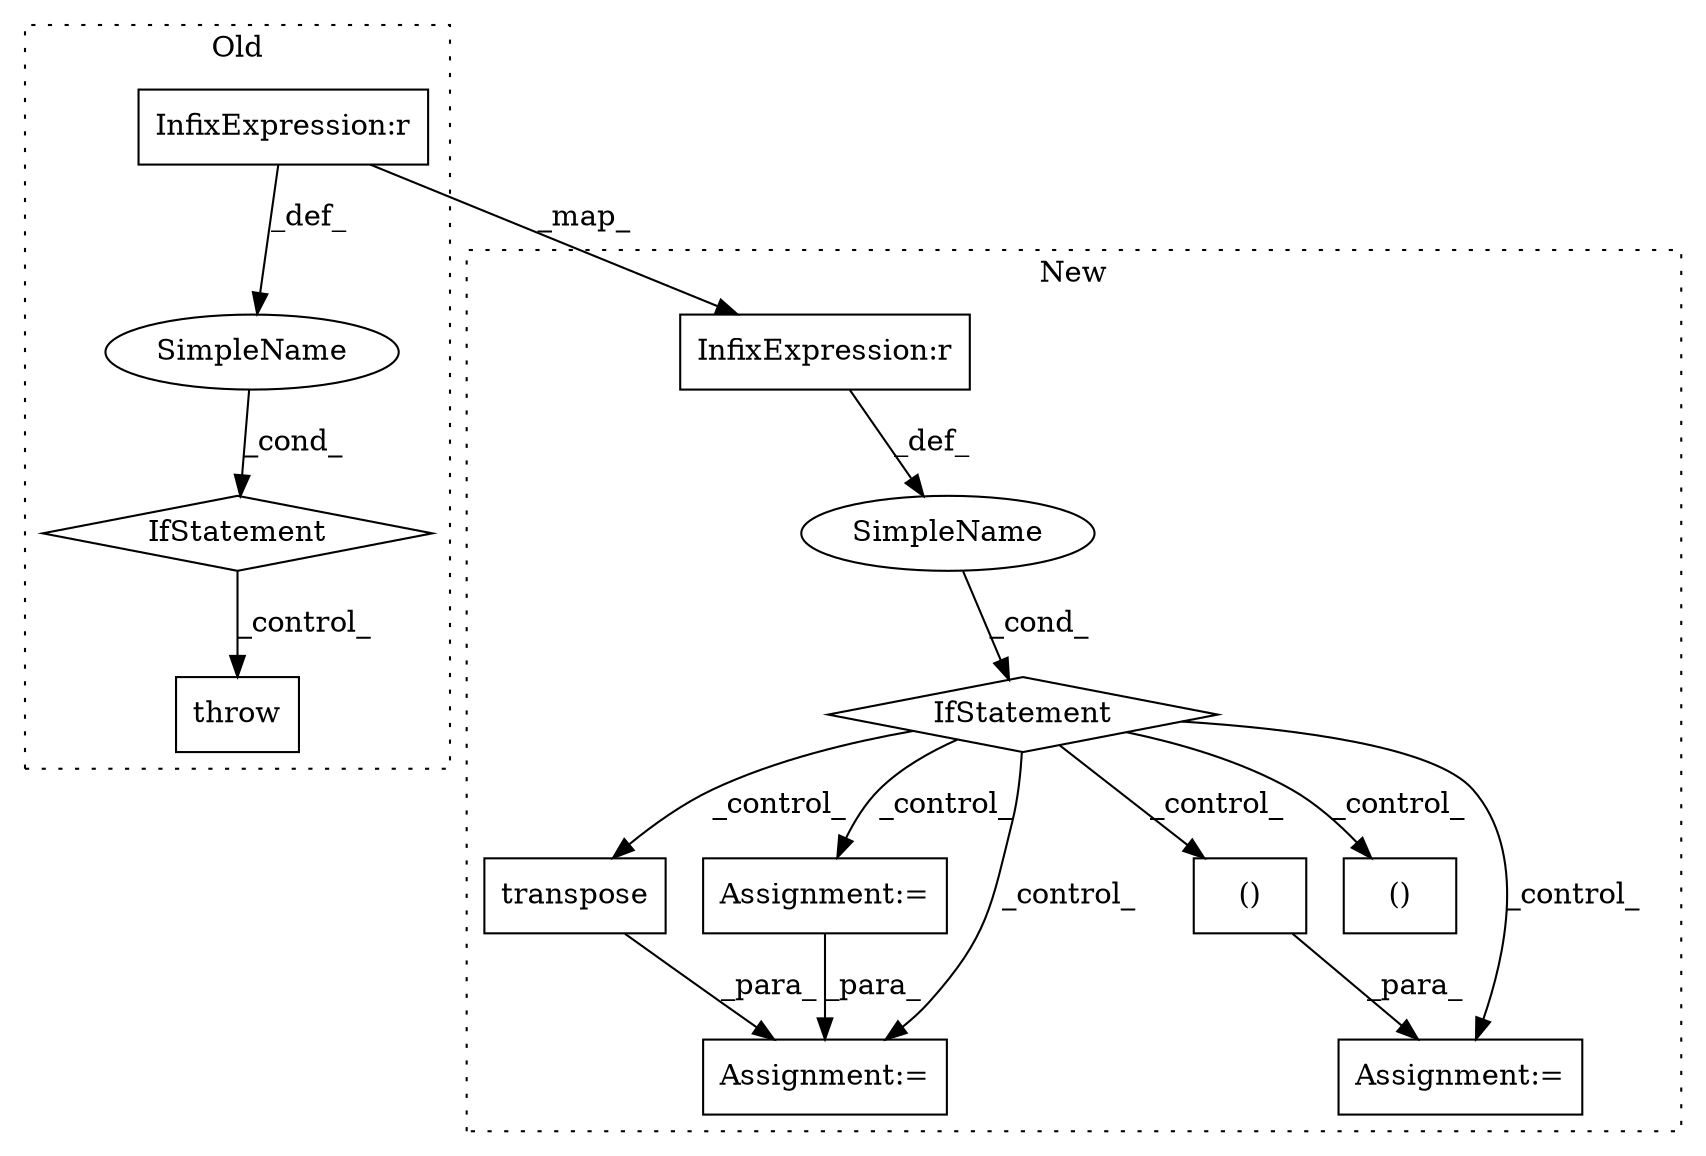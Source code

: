 digraph G {
subgraph cluster0 {
1 [label="throw" a="53" s="20350" l="6" shape="box"];
4 [label="IfStatement" a="25" s="20314,20340" l="4,2" shape="diamond"];
5 [label="SimpleName" a="42" s="" l="" shape="ellipse"];
11 [label="InfixExpression:r" a="27" s="20328" l="4" shape="box"];
label = "Old";
style="dotted";
}
subgraph cluster1 {
2 [label="transpose" a="32" s="23929,23957" l="10,1" shape="box"];
3 [label="Assignment:=" a="7" s="24113" l="1" shape="box"];
6 [label="IfStatement" a="25" s="23722,23748" l="4,2" shape="diamond"];
7 [label="SimpleName" a="42" s="" l="" shape="ellipse"];
8 [label="Assignment:=" a="7" s="24218" l="1" shape="box"];
9 [label="Assignment:=" a="7" s="24005" l="1" shape="box"];
10 [label="()" a="106" s="24468" l="17" shape="box"];
12 [label="InfixExpression:r" a="27" s="23736" l="4" shape="box"];
13 [label="()" a="106" s="24250" l="48" shape="box"];
label = "New";
style="dotted";
}
2 -> 3 [label="_para_"];
4 -> 1 [label="_control_"];
5 -> 4 [label="_cond_"];
6 -> 8 [label="_control_"];
6 -> 13 [label="_control_"];
6 -> 9 [label="_control_"];
6 -> 3 [label="_control_"];
6 -> 2 [label="_control_"];
6 -> 10 [label="_control_"];
7 -> 6 [label="_cond_"];
9 -> 3 [label="_para_"];
11 -> 5 [label="_def_"];
11 -> 12 [label="_map_"];
12 -> 7 [label="_def_"];
13 -> 8 [label="_para_"];
}